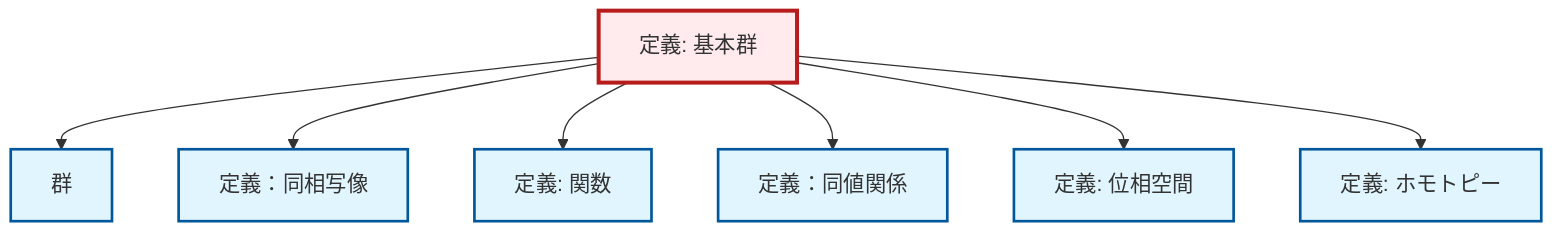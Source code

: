 graph TD
    classDef definition fill:#e1f5fe,stroke:#01579b,stroke-width:2px
    classDef theorem fill:#f3e5f5,stroke:#4a148c,stroke-width:2px
    classDef axiom fill:#fff3e0,stroke:#e65100,stroke-width:2px
    classDef example fill:#e8f5e9,stroke:#1b5e20,stroke-width:2px
    classDef current fill:#ffebee,stroke:#b71c1c,stroke-width:3px
    def-fundamental-group["定義: 基本群"]:::definition
    def-homotopy["定義: ホモトピー"]:::definition
    def-homeomorphism["定義：同相写像"]:::definition
    def-equivalence-relation["定義：同値関係"]:::definition
    def-function["定義: 関数"]:::definition
    def-topological-space["定義: 位相空間"]:::definition
    def-group["群"]:::definition
    def-fundamental-group --> def-group
    def-fundamental-group --> def-homeomorphism
    def-fundamental-group --> def-function
    def-fundamental-group --> def-equivalence-relation
    def-fundamental-group --> def-topological-space
    def-fundamental-group --> def-homotopy
    class def-fundamental-group current